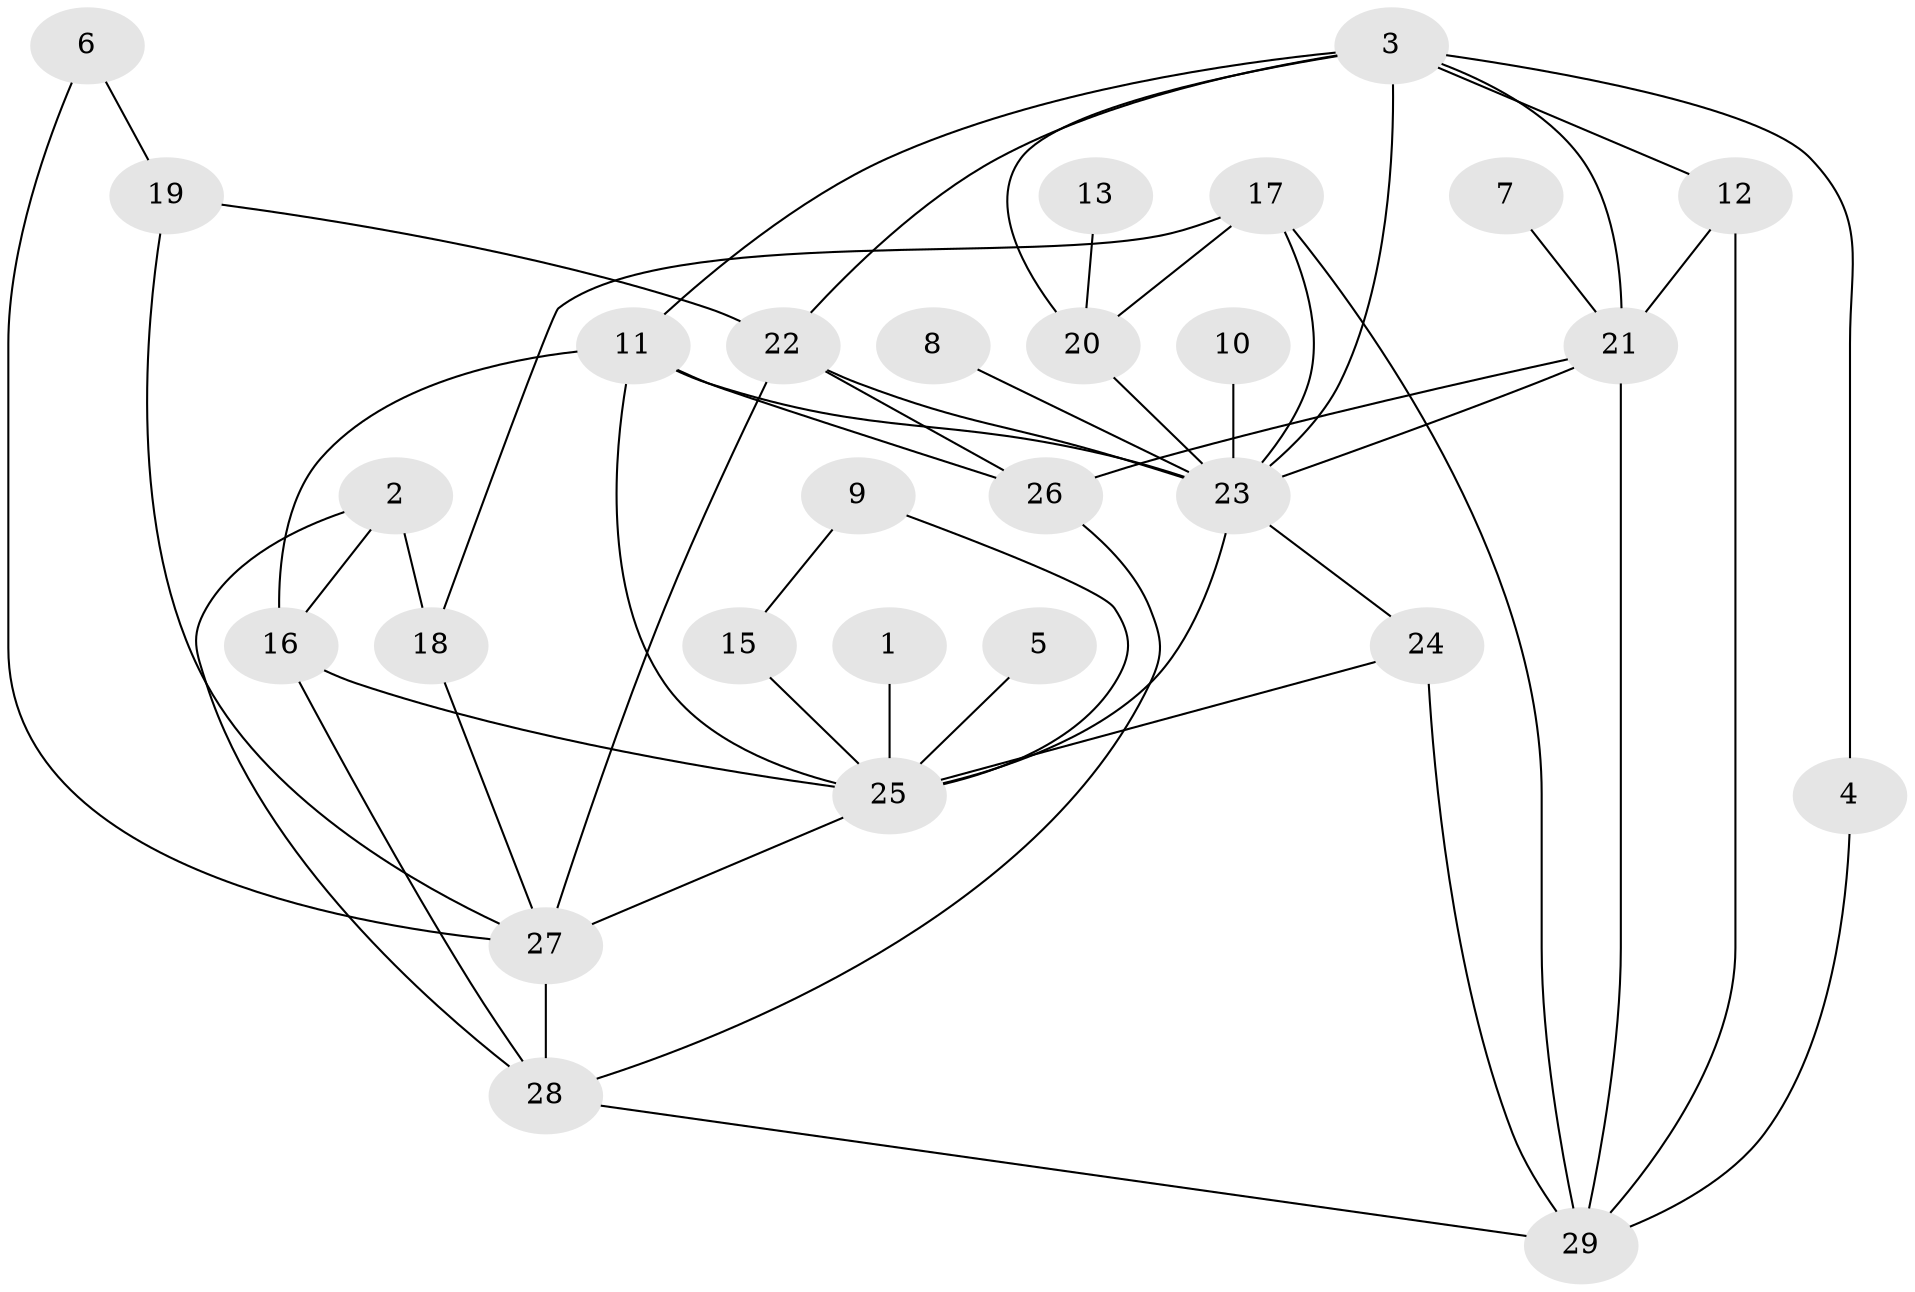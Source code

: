 // original degree distribution, {1: 0.10526315789473684, 6: 0.05263157894736842, 2: 0.24561403508771928, 5: 0.12280701754385964, 4: 0.19298245614035087, 3: 0.2631578947368421, 0: 0.017543859649122806}
// Generated by graph-tools (version 1.1) at 2025/25/03/09/25 03:25:23]
// undirected, 28 vertices, 52 edges
graph export_dot {
graph [start="1"]
  node [color=gray90,style=filled];
  1;
  2;
  3;
  4;
  5;
  6;
  7;
  8;
  9;
  10;
  11;
  12;
  13;
  15;
  16;
  17;
  18;
  19;
  20;
  21;
  22;
  23;
  24;
  25;
  26;
  27;
  28;
  29;
  1 -- 25 [weight=1.0];
  2 -- 16 [weight=1.0];
  2 -- 18 [weight=2.0];
  2 -- 28 [weight=1.0];
  3 -- 4 [weight=1.0];
  3 -- 11 [weight=1.0];
  3 -- 12 [weight=1.0];
  3 -- 20 [weight=1.0];
  3 -- 21 [weight=1.0];
  3 -- 22 [weight=1.0];
  3 -- 23 [weight=1.0];
  4 -- 29 [weight=1.0];
  5 -- 25 [weight=1.0];
  6 -- 19 [weight=1.0];
  6 -- 27 [weight=1.0];
  7 -- 21 [weight=1.0];
  8 -- 23 [weight=1.0];
  9 -- 15 [weight=1.0];
  9 -- 25 [weight=1.0];
  10 -- 23 [weight=1.0];
  11 -- 16 [weight=1.0];
  11 -- 23 [weight=1.0];
  11 -- 25 [weight=1.0];
  11 -- 26 [weight=1.0];
  12 -- 21 [weight=1.0];
  12 -- 29 [weight=1.0];
  13 -- 20 [weight=2.0];
  15 -- 25 [weight=1.0];
  16 -- 25 [weight=1.0];
  16 -- 28 [weight=2.0];
  17 -- 18 [weight=1.0];
  17 -- 20 [weight=1.0];
  17 -- 23 [weight=1.0];
  17 -- 29 [weight=1.0];
  18 -- 27 [weight=1.0];
  19 -- 22 [weight=1.0];
  19 -- 27 [weight=1.0];
  20 -- 23 [weight=1.0];
  21 -- 23 [weight=1.0];
  21 -- 26 [weight=1.0];
  21 -- 29 [weight=1.0];
  22 -- 23 [weight=1.0];
  22 -- 26 [weight=2.0];
  22 -- 27 [weight=2.0];
  23 -- 24 [weight=1.0];
  23 -- 25 [weight=2.0];
  24 -- 25 [weight=1.0];
  24 -- 29 [weight=1.0];
  25 -- 27 [weight=2.0];
  26 -- 28 [weight=2.0];
  27 -- 28 [weight=1.0];
  28 -- 29 [weight=1.0];
}
